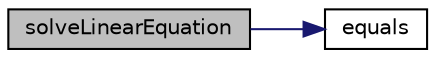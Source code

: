 digraph "solveLinearEquation"
{
 // LATEX_PDF_SIZE
  edge [fontname="Helvetica",fontsize="10",labelfontname="Helvetica",labelfontsize="10"];
  node [fontname="Helvetica",fontsize="10",shape=record];
  rankdir="LR";
  Node18 [label="solveLinearEquation",height=0.2,width=0.4,color="black", fillcolor="grey75", style="filled", fontcolor="black",tooltip=" "];
  Node18 -> Node19 [color="midnightblue",fontsize="10",style="solid",fontname="Helvetica"];
  Node19 [label="equals",height=0.2,width=0.4,color="black", fillcolor="white", style="filled",URL="$main_8cpp.html#aa7dbab2f54023d04539ff2cee2fb3b3e",tooltip=" "];
}
